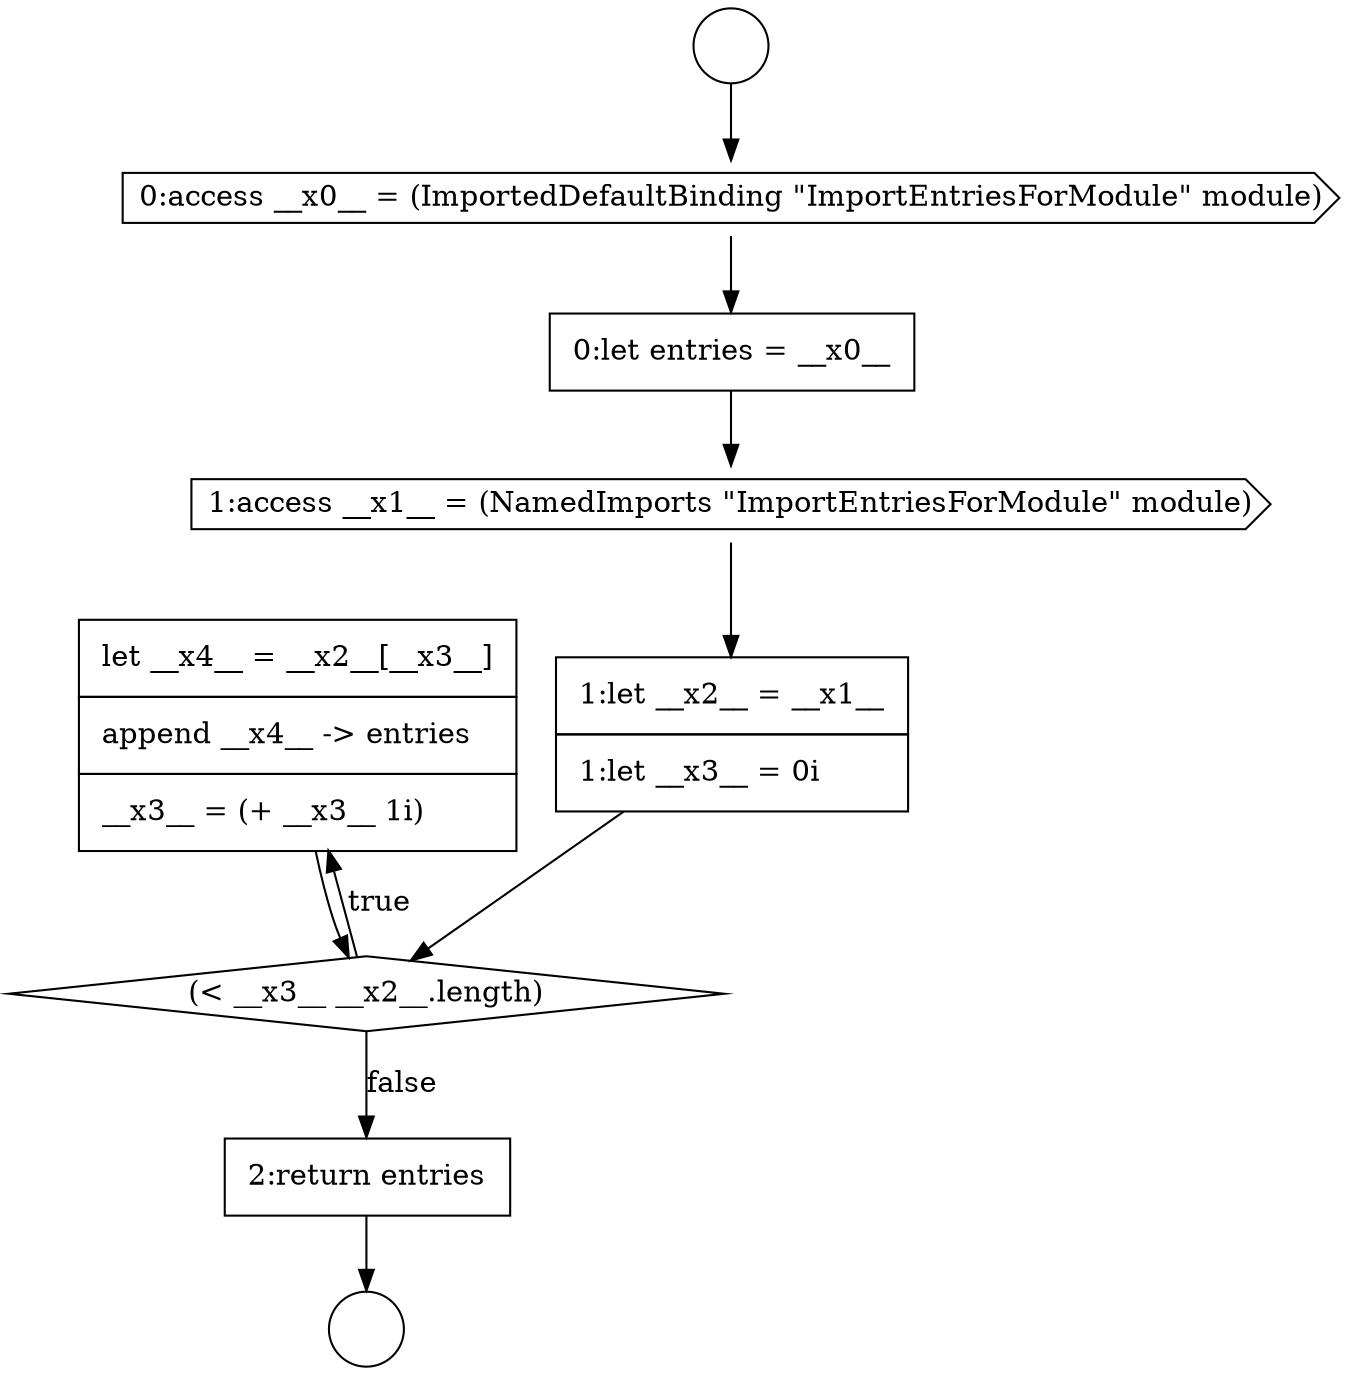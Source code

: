 digraph {
  node9946 [shape=none, margin=0, label=<<font color="black">
    <table border="0" cellborder="1" cellspacing="0" cellpadding="10">
      <tr><td align="left">let __x4__ = __x2__[__x3__]</td></tr>
      <tr><td align="left">append __x4__ -&gt; entries</td></tr>
      <tr><td align="left">__x3__ = (+ __x3__ 1i)</td></tr>
    </table>
  </font>> color="black" fillcolor="white" style=filled]
  node9941 [shape=cds, label=<<font color="black">0:access __x0__ = (ImportedDefaultBinding &quot;ImportEntriesForModule&quot; module)</font>> color="black" fillcolor="white" style=filled]
  node9945 [shape=diamond, label=<<font color="black">(&lt; __x3__ __x2__.length)</font>> color="black" fillcolor="white" style=filled]
  node9942 [shape=none, margin=0, label=<<font color="black">
    <table border="0" cellborder="1" cellspacing="0" cellpadding="10">
      <tr><td align="left">0:let entries = __x0__</td></tr>
    </table>
  </font>> color="black" fillcolor="white" style=filled]
  node9939 [shape=circle label=" " color="black" fillcolor="white" style=filled]
  node9943 [shape=cds, label=<<font color="black">1:access __x1__ = (NamedImports &quot;ImportEntriesForModule&quot; module)</font>> color="black" fillcolor="white" style=filled]
  node9947 [shape=none, margin=0, label=<<font color="black">
    <table border="0" cellborder="1" cellspacing="0" cellpadding="10">
      <tr><td align="left">2:return entries</td></tr>
    </table>
  </font>> color="black" fillcolor="white" style=filled]
  node9940 [shape=circle label=" " color="black" fillcolor="white" style=filled]
  node9944 [shape=none, margin=0, label=<<font color="black">
    <table border="0" cellborder="1" cellspacing="0" cellpadding="10">
      <tr><td align="left">1:let __x2__ = __x1__</td></tr>
      <tr><td align="left">1:let __x3__ = 0i</td></tr>
    </table>
  </font>> color="black" fillcolor="white" style=filled]
  node9947 -> node9940 [ color="black"]
  node9945 -> node9946 [label=<<font color="black">true</font>> color="black"]
  node9945 -> node9947 [label=<<font color="black">false</font>> color="black"]
  node9939 -> node9941 [ color="black"]
  node9942 -> node9943 [ color="black"]
  node9941 -> node9942 [ color="black"]
  node9946 -> node9945 [ color="black"]
  node9943 -> node9944 [ color="black"]
  node9944 -> node9945 [ color="black"]
}
